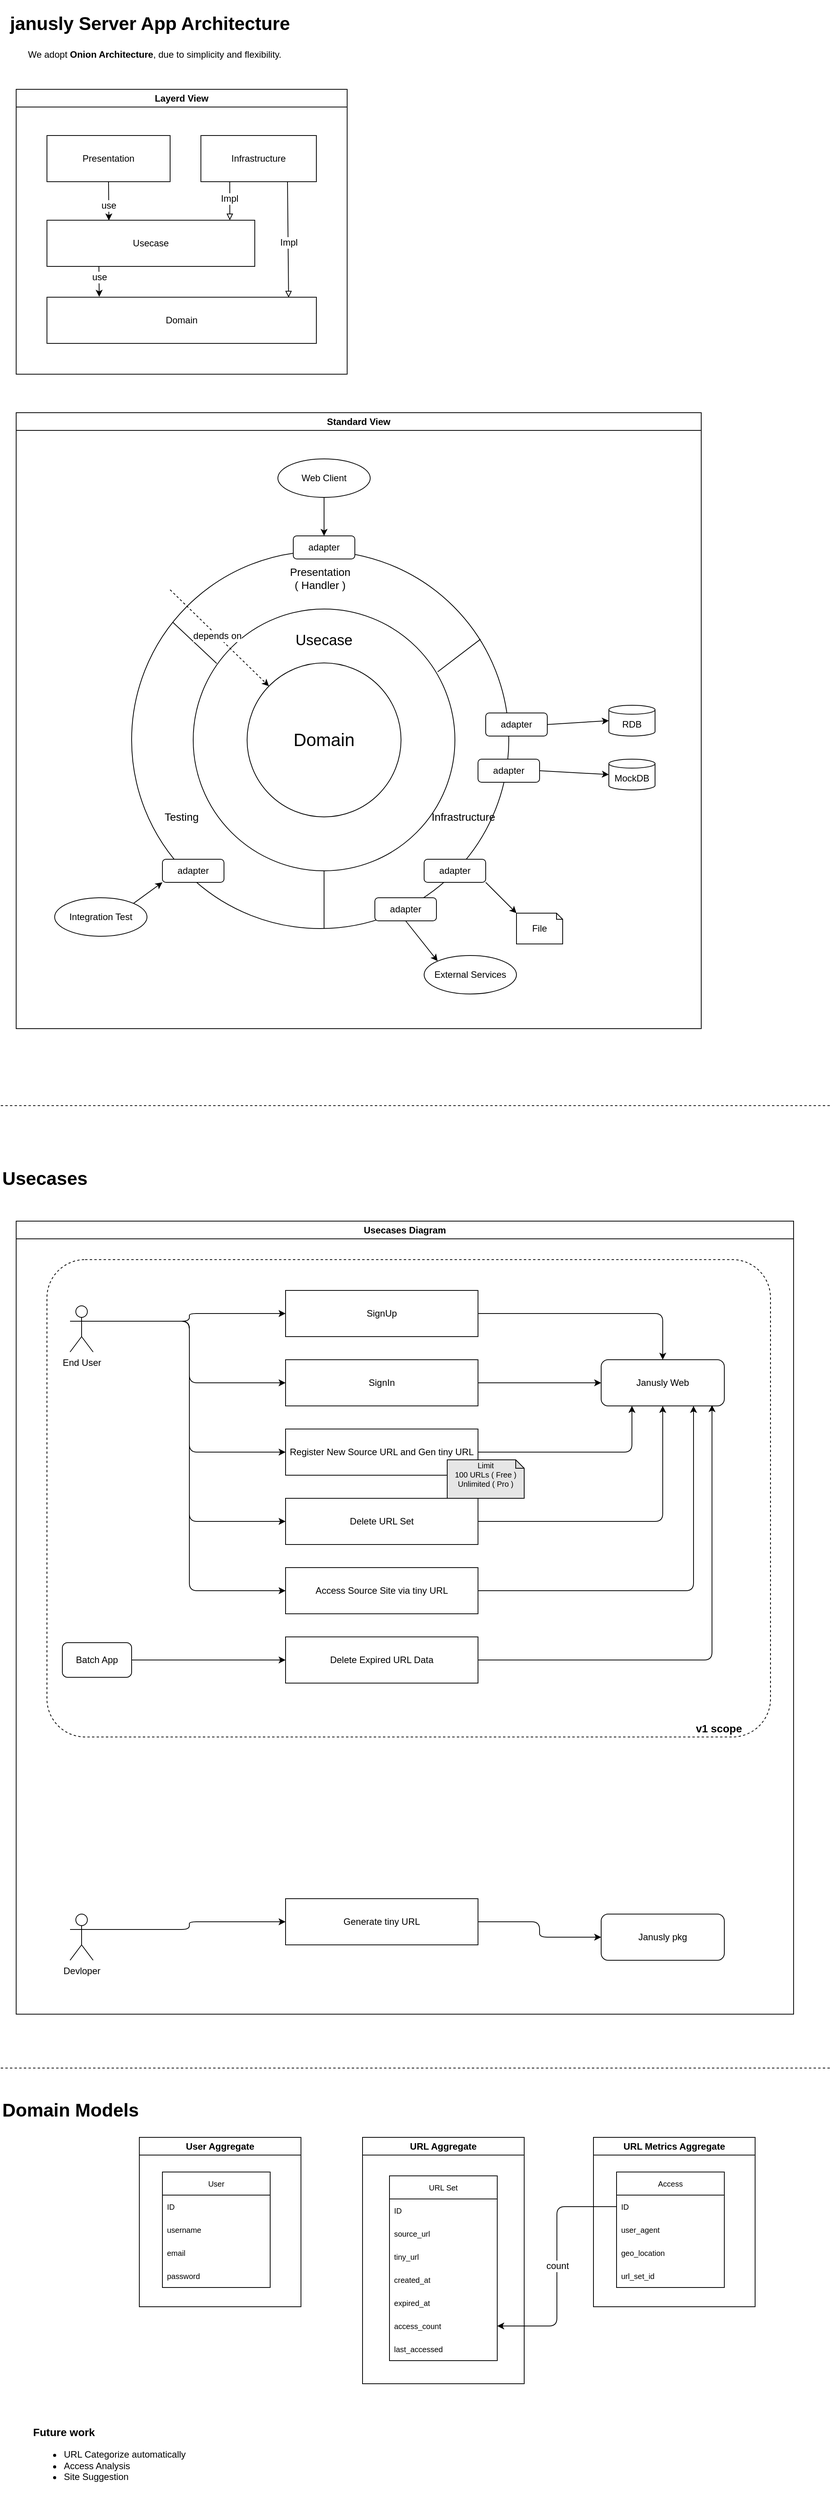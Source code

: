 <mxfile>
    <diagram id="Fd6LHyEM8F01VcV2Fie9" name="Page-1">
        <mxGraphModel dx="2657" dy="1158" grid="1" gridSize="10" guides="1" tooltips="1" connect="1" arrows="1" fold="1" page="1" pageScale="1" pageWidth="1100" pageHeight="850" background="#ffffff" math="0" shadow="0">
            <root>
                <mxCell id="0"/>
                <mxCell id="1" parent="0"/>
                <mxCell id="2" value="&lt;h1&gt;janusly Server App Architecture&lt;/h1&gt;" style="text;html=1;strokeColor=none;fillColor=none;align=left;verticalAlign=middle;whiteSpace=wrap;rounded=0;fontSize=12;" parent="1" vertex="1">
                    <mxGeometry x="20" y="20" width="400" height="30" as="geometry"/>
                </mxCell>
                <mxCell id="16" value="We adopt &lt;b&gt;Onion Architecture&lt;/b&gt;, due to simplicity and flexibility." style="text;html=1;strokeColor=none;fillColor=none;align=center;verticalAlign=middle;whiteSpace=wrap;rounded=0;fontSize=12;" parent="1" vertex="1">
                    <mxGeometry x="30" y="60" width="360" height="30" as="geometry"/>
                </mxCell>
                <mxCell id="18" value="Layerd View" style="swimlane;whiteSpace=wrap;html=1;fontSize=12;" parent="1" vertex="1">
                    <mxGeometry x="30" y="120" width="430" height="370" as="geometry"/>
                </mxCell>
                <mxCell id="3" value="Presentation" style="rounded=0;whiteSpace=wrap;html=1;fontSize=12;" parent="18" vertex="1">
                    <mxGeometry x="40" y="60" width="160" height="60" as="geometry"/>
                </mxCell>
                <mxCell id="4" value="Usecase" style="rounded=0;whiteSpace=wrap;html=1;fontSize=12;" parent="18" vertex="1">
                    <mxGeometry x="40" y="170" width="270" height="60" as="geometry"/>
                </mxCell>
                <mxCell id="7" style="edgeStyle=none;html=1;exitX=0.5;exitY=1;exitDx=0;exitDy=0;entryX=0.298;entryY=0.006;entryDx=0;entryDy=0;entryPerimeter=0;fontSize=12;" parent="18" source="3" target="4" edge="1">
                    <mxGeometry relative="1" as="geometry"/>
                </mxCell>
                <mxCell id="10" value="use" style="edgeLabel;html=1;align=center;verticalAlign=middle;resizable=0;points=[];fontSize=12;" parent="7" vertex="1" connectable="0">
                    <mxGeometry x="-0.373" y="-2" relative="1" as="geometry">
                        <mxPoint x="2" y="15" as="offset"/>
                    </mxGeometry>
                </mxCell>
                <mxCell id="5" value="Domain" style="rounded=0;whiteSpace=wrap;html=1;fontSize=12;" parent="18" vertex="1">
                    <mxGeometry x="40" y="270" width="350" height="60" as="geometry"/>
                </mxCell>
                <mxCell id="9" style="edgeStyle=none;html=1;exitX=0.25;exitY=1;exitDx=0;exitDy=0;entryX=0.194;entryY=-0.009;entryDx=0;entryDy=0;entryPerimeter=0;fontSize=12;" parent="18" source="4" target="5" edge="1">
                    <mxGeometry relative="1" as="geometry"/>
                </mxCell>
                <mxCell id="11" value="use" style="edgeLabel;html=1;align=center;verticalAlign=middle;resizable=0;points=[];fontSize=12;" parent="9" vertex="1" connectable="0">
                    <mxGeometry x="-0.29" relative="1" as="geometry">
                        <mxPoint as="offset"/>
                    </mxGeometry>
                </mxCell>
                <mxCell id="12" style="edgeStyle=none;html=1;exitX=0.25;exitY=1;exitDx=0;exitDy=0;entryX=0.88;entryY=0;entryDx=0;entryDy=0;entryPerimeter=0;fontSize=12;endArrow=block;endFill=0;" parent="18" source="6" target="4" edge="1">
                    <mxGeometry relative="1" as="geometry"/>
                </mxCell>
                <mxCell id="14" value="Impl" style="edgeLabel;html=1;align=center;verticalAlign=middle;resizable=0;points=[];fontSize=12;" parent="12" vertex="1" connectable="0">
                    <mxGeometry x="-0.113" y="-1" relative="1" as="geometry">
                        <mxPoint as="offset"/>
                    </mxGeometry>
                </mxCell>
                <mxCell id="13" style="edgeStyle=none;html=1;exitX=0.75;exitY=1;exitDx=0;exitDy=0;entryX=0.897;entryY=0.006;entryDx=0;entryDy=0;entryPerimeter=0;fontSize=12;endArrow=block;endFill=0;" parent="18" source="6" target="5" edge="1">
                    <mxGeometry relative="1" as="geometry"/>
                </mxCell>
                <mxCell id="15" value="Impl" style="edgeLabel;html=1;align=center;verticalAlign=middle;resizable=0;points=[];fontSize=12;" parent="13" vertex="1" connectable="0">
                    <mxGeometry x="0.045" relative="1" as="geometry">
                        <mxPoint as="offset"/>
                    </mxGeometry>
                </mxCell>
                <mxCell id="6" value="Infrastructure" style="rounded=0;whiteSpace=wrap;html=1;fontSize=12;" parent="18" vertex="1">
                    <mxGeometry x="240" y="60" width="150" height="60" as="geometry"/>
                </mxCell>
                <mxCell id="33" value="Standard View" style="swimlane;whiteSpace=wrap;html=1;fontSize=12;" parent="1" vertex="1">
                    <mxGeometry x="30" y="540" width="890" height="800" as="geometry"/>
                </mxCell>
                <mxCell id="46" value="" style="ellipse;whiteSpace=wrap;html=1;aspect=fixed;fontSize=12;verticalAlign=top;" parent="33" vertex="1">
                    <mxGeometry x="150" y="180" width="490" height="490" as="geometry"/>
                </mxCell>
                <mxCell id="48" value="&lt;br style=&quot;font-size: 19px;&quot;&gt;Usecase" style="ellipse;whiteSpace=wrap;html=1;aspect=fixed;fontSize=19;verticalAlign=top;" parent="33" vertex="1">
                    <mxGeometry x="230" y="255" width="340" height="340" as="geometry"/>
                </mxCell>
                <mxCell id="49" value="Domain" style="ellipse;whiteSpace=wrap;html=1;aspect=fixed;fontSize=23;" parent="33" vertex="1">
                    <mxGeometry x="300" y="325" width="200" height="200" as="geometry"/>
                </mxCell>
                <mxCell id="50" value="Presentation &lt;br style=&quot;font-size: 14px;&quot;&gt;( Handler )" style="text;html=1;strokeColor=none;fillColor=none;align=center;verticalAlign=middle;whiteSpace=wrap;rounded=0;fontSize=14;" parent="33" vertex="1">
                    <mxGeometry x="345" y="200" width="100" height="30" as="geometry"/>
                </mxCell>
                <mxCell id="51" value="Testing" style="text;html=1;strokeColor=none;fillColor=none;align=center;verticalAlign=middle;whiteSpace=wrap;rounded=0;fontSize=14;" parent="33" vertex="1">
                    <mxGeometry x="180" y="510" width="70" height="30" as="geometry"/>
                </mxCell>
                <mxCell id="52" value="Infrastructure" style="text;html=1;strokeColor=none;fillColor=none;align=center;verticalAlign=middle;whiteSpace=wrap;rounded=0;fontSize=14;" parent="33" vertex="1">
                    <mxGeometry x="546" y="510" width="70" height="30" as="geometry"/>
                </mxCell>
                <mxCell id="53" value="" style="endArrow=none;html=1;fontSize=12;entryX=0.5;entryY=1;entryDx=0;entryDy=0;" parent="33" target="48" edge="1">
                    <mxGeometry width="50" height="50" relative="1" as="geometry">
                        <mxPoint x="400" y="670" as="sourcePoint"/>
                        <mxPoint x="300" y="710" as="targetPoint"/>
                    </mxGeometry>
                </mxCell>
                <mxCell id="55" value="" style="endArrow=none;html=1;fontSize=12;exitX=0.934;exitY=0.24;exitDx=0;exitDy=0;entryX=0.925;entryY=0.233;entryDx=0;entryDy=0;exitPerimeter=0;entryPerimeter=0;" parent="33" source="48" target="46" edge="1">
                    <mxGeometry width="50" height="50" relative="1" as="geometry">
                        <mxPoint x="650" y="290.0" as="sourcePoint"/>
                        <mxPoint x="700" y="240" as="targetPoint"/>
                    </mxGeometry>
                </mxCell>
                <mxCell id="54" value="" style="endArrow=none;html=1;fontSize=12;exitX=0.09;exitY=0.208;exitDx=0;exitDy=0;entryX=0.109;entryY=0.188;entryDx=0;entryDy=0;exitPerimeter=0;entryPerimeter=0;" parent="33" source="48" target="46" edge="1">
                    <mxGeometry width="50" height="50" relative="1" as="geometry">
                        <mxPoint x="50" y="350.0" as="sourcePoint"/>
                        <mxPoint x="100" y="300" as="targetPoint"/>
                    </mxGeometry>
                </mxCell>
                <mxCell id="56" value="" style="endArrow=classic;html=1;fontSize=12;dashed=1;" parent="33" target="49" edge="1">
                    <mxGeometry width="50" height="50" relative="1" as="geometry">
                        <mxPoint x="200" y="230" as="sourcePoint"/>
                        <mxPoint x="270" y="160" as="targetPoint"/>
                    </mxGeometry>
                </mxCell>
                <mxCell id="57" value="depends on" style="edgeLabel;html=1;align=center;verticalAlign=middle;resizable=0;points=[];fontSize=12;" parent="56" vertex="1" connectable="0">
                    <mxGeometry x="0.493" y="1" relative="1" as="geometry">
                        <mxPoint x="-36" y="-33" as="offset"/>
                    </mxGeometry>
                </mxCell>
                <mxCell id="61" style="edgeStyle=none;html=1;exitX=1;exitY=0;exitDx=0;exitDy=0;entryX=0;entryY=1;entryDx=0;entryDy=0;fontSize=14;endArrow=classic;endFill=1;" parent="33" source="58" target="59" edge="1">
                    <mxGeometry relative="1" as="geometry"/>
                </mxCell>
                <mxCell id="58" value="Integration Test" style="ellipse;whiteSpace=wrap;html=1;fontSize=12;" parent="33" vertex="1">
                    <mxGeometry x="50" y="630" width="120" height="50" as="geometry"/>
                </mxCell>
                <mxCell id="59" value="adapter" style="rounded=1;whiteSpace=wrap;html=1;fontSize=12;" parent="33" vertex="1">
                    <mxGeometry x="190" y="580" width="80" height="30" as="geometry"/>
                </mxCell>
                <mxCell id="62" value="RDB" style="shape=cylinder3;whiteSpace=wrap;html=1;boundedLbl=1;backgroundOutline=1;size=5.818;fontSize=12;" parent="33" vertex="1">
                    <mxGeometry x="770" y="380" width="60" height="40" as="geometry"/>
                </mxCell>
                <mxCell id="63" value="MockDB" style="shape=cylinder3;whiteSpace=wrap;html=1;boundedLbl=1;backgroundOutline=1;size=5.818;fontSize=12;" parent="33" vertex="1">
                    <mxGeometry x="770" y="450" width="60" height="40" as="geometry"/>
                </mxCell>
                <mxCell id="64" value="File" style="shape=note;whiteSpace=wrap;html=1;backgroundOutline=1;darkOpacity=0.05;fontSize=12;size=8;" parent="33" vertex="1">
                    <mxGeometry x="650" y="650" width="60" height="40" as="geometry"/>
                </mxCell>
                <mxCell id="65" value="External Services" style="ellipse;whiteSpace=wrap;html=1;fontSize=12;" parent="33" vertex="1">
                    <mxGeometry x="530" y="705" width="120" height="50" as="geometry"/>
                </mxCell>
                <mxCell id="73" style="edgeStyle=none;html=1;exitX=0.5;exitY=1;exitDx=0;exitDy=0;entryX=0;entryY=0;entryDx=0;entryDy=0;fontSize=12;endArrow=classic;endFill=1;" parent="33" source="66" target="65" edge="1">
                    <mxGeometry relative="1" as="geometry"/>
                </mxCell>
                <mxCell id="66" value="adapter" style="rounded=1;whiteSpace=wrap;html=1;fontSize=12;" parent="33" vertex="1">
                    <mxGeometry x="466" y="630" width="80" height="30" as="geometry"/>
                </mxCell>
                <mxCell id="72" style="edgeStyle=none;html=1;exitX=1;exitY=1;exitDx=0;exitDy=0;entryX=0;entryY=0;entryDx=0;entryDy=0;entryPerimeter=0;fontSize=12;endArrow=classic;endFill=1;" parent="33" source="67" target="64" edge="1">
                    <mxGeometry relative="1" as="geometry"/>
                </mxCell>
                <mxCell id="67" value="adapter" style="rounded=1;whiteSpace=wrap;html=1;fontSize=12;" parent="33" vertex="1">
                    <mxGeometry x="530" y="580" width="80" height="30" as="geometry"/>
                </mxCell>
                <mxCell id="71" style="edgeStyle=none;html=1;exitX=1;exitY=0.5;exitDx=0;exitDy=0;entryX=0;entryY=0.5;entryDx=0;entryDy=0;entryPerimeter=0;fontSize=12;endArrow=classic;endFill=1;" parent="33" source="68" target="63" edge="1">
                    <mxGeometry relative="1" as="geometry"/>
                </mxCell>
                <mxCell id="68" value="adapter" style="rounded=1;whiteSpace=wrap;html=1;fontSize=12;" parent="33" vertex="1">
                    <mxGeometry x="600" y="450" width="80" height="30" as="geometry"/>
                </mxCell>
                <mxCell id="70" style="edgeStyle=none;html=1;exitX=1;exitY=0.5;exitDx=0;exitDy=0;entryX=0;entryY=0.5;entryDx=0;entryDy=0;entryPerimeter=0;fontSize=12;endArrow=classic;endFill=1;" parent="33" source="69" target="62" edge="1">
                    <mxGeometry relative="1" as="geometry"/>
                </mxCell>
                <mxCell id="69" value="adapter" style="rounded=1;whiteSpace=wrap;html=1;fontSize=12;" parent="33" vertex="1">
                    <mxGeometry x="610" y="390" width="80" height="30" as="geometry"/>
                </mxCell>
                <mxCell id="81" style="edgeStyle=none;html=1;exitX=0.5;exitY=1;exitDx=0;exitDy=0;entryX=0.5;entryY=0;entryDx=0;entryDy=0;fontSize=12;endArrow=classic;endFill=1;" parent="33" source="75" target="78" edge="1">
                    <mxGeometry relative="1" as="geometry"/>
                </mxCell>
                <mxCell id="75" value="Web Client" style="ellipse;whiteSpace=wrap;html=1;fontSize=12;" parent="33" vertex="1">
                    <mxGeometry x="340" y="60" width="120" height="50" as="geometry"/>
                </mxCell>
                <mxCell id="78" value="adapter" style="rounded=1;whiteSpace=wrap;html=1;fontSize=12;" parent="33" vertex="1">
                    <mxGeometry x="360" y="160" width="80" height="30" as="geometry"/>
                </mxCell>
                <mxCell id="83" value="&lt;h1&gt;Usecases&lt;/h1&gt;" style="text;html=1;strokeColor=none;fillColor=none;align=left;verticalAlign=middle;whiteSpace=wrap;rounded=0;fontSize=12;" parent="1" vertex="1">
                    <mxGeometry x="10" y="1520" width="400" height="30" as="geometry"/>
                </mxCell>
                <mxCell id="84" value="Usecases Diagram" style="swimlane;whiteSpace=wrap;html=1;fontSize=12;" parent="1" vertex="1">
                    <mxGeometry x="30" y="1590" width="1010" height="1030" as="geometry"/>
                </mxCell>
                <mxCell id="105" value="&lt;b&gt;&lt;font style=&quot;font-size: 14px;&quot;&gt;v1 scope&amp;nbsp; &amp;nbsp; &amp;nbsp; &amp;nbsp; &amp;nbsp;&lt;/font&gt;&lt;/b&gt;" style="rounded=1;whiteSpace=wrap;html=1;arcSize=8;fillColor=none;dashed=1;align=right;verticalAlign=bottom;" vertex="1" parent="84">
                    <mxGeometry x="40" y="50" width="940" height="620" as="geometry"/>
                </mxCell>
                <mxCell id="92" style="edgeStyle=orthogonalEdgeStyle;html=1;exitX=1;exitY=0.333;exitDx=0;exitDy=0;exitPerimeter=0;entryX=0;entryY=0.5;entryDx=0;entryDy=0;" edge="1" parent="84" source="85" target="88">
                    <mxGeometry relative="1" as="geometry"/>
                </mxCell>
                <mxCell id="93" style="edgeStyle=orthogonalEdgeStyle;html=1;exitX=1;exitY=0.333;exitDx=0;exitDy=0;exitPerimeter=0;entryX=0;entryY=0.5;entryDx=0;entryDy=0;" edge="1" parent="84" source="85" target="89">
                    <mxGeometry relative="1" as="geometry"/>
                </mxCell>
                <mxCell id="94" style="edgeStyle=orthogonalEdgeStyle;html=1;exitX=1;exitY=0.333;exitDx=0;exitDy=0;exitPerimeter=0;entryX=0;entryY=0.5;entryDx=0;entryDy=0;" edge="1" parent="84" source="85" target="90">
                    <mxGeometry relative="1" as="geometry"/>
                </mxCell>
                <mxCell id="95" style="edgeStyle=orthogonalEdgeStyle;html=1;exitX=1;exitY=0.333;exitDx=0;exitDy=0;exitPerimeter=0;entryX=0;entryY=0.5;entryDx=0;entryDy=0;" edge="1" parent="84" source="85" target="91">
                    <mxGeometry relative="1" as="geometry"/>
                </mxCell>
                <mxCell id="115" style="edgeStyle=orthogonalEdgeStyle;html=1;exitX=1;exitY=0.333;exitDx=0;exitDy=0;exitPerimeter=0;entryX=0;entryY=0.5;entryDx=0;entryDy=0;fontSize=10;" edge="1" parent="84" source="85" target="114">
                    <mxGeometry relative="1" as="geometry"/>
                </mxCell>
                <mxCell id="85" value="End User" style="shape=umlActor;verticalLabelPosition=bottom;verticalAlign=top;html=1;outlineConnect=0;fontSize=12;" parent="84" vertex="1">
                    <mxGeometry x="70" y="110" width="30" height="60" as="geometry"/>
                </mxCell>
                <mxCell id="103" style="edgeStyle=orthogonalEdgeStyle;html=1;exitX=1;exitY=0.333;exitDx=0;exitDy=0;exitPerimeter=0;entryX=0;entryY=0.5;entryDx=0;entryDy=0;" edge="1" parent="84" source="87" target="102">
                    <mxGeometry relative="1" as="geometry"/>
                </mxCell>
                <mxCell id="87" value="Devloper" style="shape=umlActor;verticalLabelPosition=bottom;verticalAlign=top;html=1;outlineConnect=0;fontSize=12;" parent="84" vertex="1">
                    <mxGeometry x="70" y="900" width="30" height="60" as="geometry"/>
                </mxCell>
                <mxCell id="97" style="edgeStyle=orthogonalEdgeStyle;html=1;exitX=1;exitY=0.5;exitDx=0;exitDy=0;" edge="1" parent="84" source="88" target="96">
                    <mxGeometry relative="1" as="geometry"/>
                </mxCell>
                <mxCell id="88" value="SignUp" style="rounded=0;whiteSpace=wrap;html=1;fontSize=12;" parent="84" vertex="1">
                    <mxGeometry x="350" y="90" width="250" height="60" as="geometry"/>
                </mxCell>
                <mxCell id="98" style="edgeStyle=orthogonalEdgeStyle;html=1;exitX=1;exitY=0.5;exitDx=0;exitDy=0;entryX=0;entryY=0.5;entryDx=0;entryDy=0;" edge="1" parent="84" source="89" target="96">
                    <mxGeometry relative="1" as="geometry"/>
                </mxCell>
                <mxCell id="89" value="SignIn" style="rounded=0;whiteSpace=wrap;html=1;fontSize=12;" vertex="1" parent="84">
                    <mxGeometry x="350" y="180" width="250" height="60" as="geometry"/>
                </mxCell>
                <mxCell id="99" style="edgeStyle=orthogonalEdgeStyle;html=1;exitX=1;exitY=0.5;exitDx=0;exitDy=0;entryX=0.25;entryY=1;entryDx=0;entryDy=0;" edge="1" parent="84" source="90" target="96">
                    <mxGeometry relative="1" as="geometry"/>
                </mxCell>
                <mxCell id="90" value="Register New Source URL and Gen tiny URL" style="rounded=0;whiteSpace=wrap;html=1;fontSize=12;" vertex="1" parent="84">
                    <mxGeometry x="350" y="270" width="250" height="60" as="geometry"/>
                </mxCell>
                <mxCell id="100" style="edgeStyle=orthogonalEdgeStyle;html=1;exitX=1;exitY=0.5;exitDx=0;exitDy=0;entryX=0.5;entryY=1;entryDx=0;entryDy=0;" edge="1" parent="84" source="91" target="96">
                    <mxGeometry relative="1" as="geometry"/>
                </mxCell>
                <mxCell id="91" value="Delete URL Set" style="rounded=0;whiteSpace=wrap;html=1;fontSize=12;" vertex="1" parent="84">
                    <mxGeometry x="350" y="360" width="250" height="60" as="geometry"/>
                </mxCell>
                <mxCell id="96" value="Janusly Web" style="rounded=1;whiteSpace=wrap;html=1;" vertex="1" parent="84">
                    <mxGeometry x="760" y="180" width="160" height="60" as="geometry"/>
                </mxCell>
                <mxCell id="101" value="Janusly pkg" style="rounded=1;whiteSpace=wrap;html=1;" vertex="1" parent="84">
                    <mxGeometry x="760" y="900" width="160" height="60" as="geometry"/>
                </mxCell>
                <mxCell id="104" style="edgeStyle=orthogonalEdgeStyle;html=1;exitX=1;exitY=0.5;exitDx=0;exitDy=0;entryX=0;entryY=0.5;entryDx=0;entryDy=0;" edge="1" parent="84" source="102" target="101">
                    <mxGeometry relative="1" as="geometry"/>
                </mxCell>
                <mxCell id="102" value="Generate tiny URL" style="rounded=0;whiteSpace=wrap;html=1;fontSize=12;" vertex="1" parent="84">
                    <mxGeometry x="350" y="880" width="250" height="60" as="geometry"/>
                </mxCell>
                <mxCell id="106" value="&lt;font style=&quot;font-size: 10px;&quot;&gt;Limit&lt;br style=&quot;font-size: 10px;&quot;&gt;100 URLs ( Free )&lt;br style=&quot;font-size: 10px;&quot;&gt;Unlimited ( Pro )&lt;br style=&quot;font-size: 10px;&quot;&gt;&lt;br style=&quot;font-size: 10px;&quot;&gt;&lt;/font&gt;" style="shape=note;whiteSpace=wrap;html=1;backgroundOutline=1;darkOpacity=0.05;fontSize=10;fillColor=#E6E6E6;size=11;" vertex="1" parent="84">
                    <mxGeometry x="560" y="310" width="100" height="50" as="geometry"/>
                </mxCell>
                <mxCell id="116" style="edgeStyle=orthogonalEdgeStyle;html=1;exitX=1;exitY=0.5;exitDx=0;exitDy=0;entryX=0.75;entryY=1;entryDx=0;entryDy=0;fontSize=10;" edge="1" parent="84" source="114" target="96">
                    <mxGeometry relative="1" as="geometry"/>
                </mxCell>
                <mxCell id="114" value="Access Source Site via tiny URL" style="rounded=0;whiteSpace=wrap;html=1;fontSize=12;" vertex="1" parent="84">
                    <mxGeometry x="350" y="450" width="250" height="60" as="geometry"/>
                </mxCell>
                <mxCell id="120" style="edgeStyle=orthogonalEdgeStyle;html=1;exitX=1;exitY=0.5;exitDx=0;exitDy=0;entryX=0.9;entryY=0.983;entryDx=0;entryDy=0;entryPerimeter=0;fontSize=12;" edge="1" parent="84" source="117" target="96">
                    <mxGeometry relative="1" as="geometry"/>
                </mxCell>
                <mxCell id="117" value="Delete Expired URL Data" style="rounded=0;whiteSpace=wrap;html=1;fontSize=12;" vertex="1" parent="84">
                    <mxGeometry x="350" y="540" width="250" height="60" as="geometry"/>
                </mxCell>
                <mxCell id="119" style="edgeStyle=orthogonalEdgeStyle;html=1;exitX=1;exitY=0.5;exitDx=0;exitDy=0;entryX=0;entryY=0.5;entryDx=0;entryDy=0;fontSize=12;" edge="1" parent="84" source="118" target="117">
                    <mxGeometry relative="1" as="geometry"/>
                </mxCell>
                <mxCell id="118" value="Batch App" style="rounded=1;whiteSpace=wrap;html=1;fontSize=12;fillColor=#FFFFFF;" vertex="1" parent="84">
                    <mxGeometry x="60" y="547.5" width="90" height="45" as="geometry"/>
                </mxCell>
                <mxCell id="107" value="&lt;h1&gt;Domain Models&lt;/h1&gt;" style="text;html=1;strokeColor=none;fillColor=none;align=left;verticalAlign=middle;whiteSpace=wrap;rounded=0;fontSize=12;" vertex="1" parent="1">
                    <mxGeometry x="10" y="2730" width="400" height="30" as="geometry"/>
                </mxCell>
                <mxCell id="108" value="" style="endArrow=none;dashed=1;html=1;fontSize=10;" edge="1" parent="1">
                    <mxGeometry width="50" height="50" relative="1" as="geometry">
                        <mxPoint x="10" y="2690" as="sourcePoint"/>
                        <mxPoint x="1090" y="2690" as="targetPoint"/>
                    </mxGeometry>
                </mxCell>
                <mxCell id="109" value="" style="endArrow=none;dashed=1;html=1;fontSize=10;" edge="1" parent="1">
                    <mxGeometry width="50" height="50" relative="1" as="geometry">
                        <mxPoint x="10" y="1440" as="sourcePoint"/>
                        <mxPoint x="1090" y="1440" as="targetPoint"/>
                    </mxGeometry>
                </mxCell>
                <mxCell id="131" value="User Aggregate" style="swimlane;whiteSpace=wrap;html=1;fontSize=12;fillColor=#FFFFFF;" vertex="1" parent="1">
                    <mxGeometry x="190" y="2780" width="210" height="220" as="geometry"/>
                </mxCell>
                <mxCell id="110" value="User" style="swimlane;fontStyle=0;childLayout=stackLayout;horizontal=1;startSize=30;horizontalStack=0;resizeParent=1;resizeParentMax=0;resizeLast=0;collapsible=1;marginBottom=0;whiteSpace=wrap;html=1;fontSize=10;fillColor=#FFFFFF;" vertex="1" parent="131">
                    <mxGeometry x="30" y="45" width="140" height="150" as="geometry"/>
                </mxCell>
                <mxCell id="111" value="ID" style="text;strokeColor=none;fillColor=none;align=left;verticalAlign=middle;spacingLeft=4;spacingRight=4;overflow=hidden;points=[[0,0.5],[1,0.5]];portConstraint=eastwest;rotatable=0;whiteSpace=wrap;html=1;fontSize=10;" vertex="1" parent="110">
                    <mxGeometry y="30" width="140" height="30" as="geometry"/>
                </mxCell>
                <mxCell id="112" value="username" style="text;strokeColor=none;fillColor=none;align=left;verticalAlign=middle;spacingLeft=4;spacingRight=4;overflow=hidden;points=[[0,0.5],[1,0.5]];portConstraint=eastwest;rotatable=0;whiteSpace=wrap;html=1;fontSize=10;" vertex="1" parent="110">
                    <mxGeometry y="60" width="140" height="30" as="geometry"/>
                </mxCell>
                <mxCell id="113" value="email" style="text;strokeColor=none;fillColor=none;align=left;verticalAlign=middle;spacingLeft=4;spacingRight=4;overflow=hidden;points=[[0,0.5],[1,0.5]];portConstraint=eastwest;rotatable=0;whiteSpace=wrap;html=1;fontSize=10;" vertex="1" parent="110">
                    <mxGeometry y="90" width="140" height="30" as="geometry"/>
                </mxCell>
                <mxCell id="121" value="password" style="text;strokeColor=none;fillColor=none;align=left;verticalAlign=middle;spacingLeft=4;spacingRight=4;overflow=hidden;points=[[0,0.5],[1,0.5]];portConstraint=eastwest;rotatable=0;whiteSpace=wrap;html=1;fontSize=10;" vertex="1" parent="110">
                    <mxGeometry y="120" width="140" height="30" as="geometry"/>
                </mxCell>
                <mxCell id="132" value="URL Aggregate" style="swimlane;whiteSpace=wrap;html=1;fontSize=12;fillColor=#FFFFFF;" vertex="1" parent="1">
                    <mxGeometry x="480" y="2780" width="210" height="320" as="geometry"/>
                </mxCell>
                <mxCell id="122" value="URL Set" style="swimlane;fontStyle=0;childLayout=stackLayout;horizontal=1;startSize=30;horizontalStack=0;resizeParent=1;resizeParentMax=0;resizeLast=0;collapsible=1;marginBottom=0;whiteSpace=wrap;html=1;fontSize=10;fillColor=#FFFFFF;" vertex="1" parent="132">
                    <mxGeometry x="35" y="50" width="140" height="240" as="geometry"/>
                </mxCell>
                <mxCell id="123" value="ID" style="text;strokeColor=none;fillColor=none;align=left;verticalAlign=middle;spacingLeft=4;spacingRight=4;overflow=hidden;points=[[0,0.5],[1,0.5]];portConstraint=eastwest;rotatable=0;whiteSpace=wrap;html=1;fontSize=10;" vertex="1" parent="122">
                    <mxGeometry y="30" width="140" height="30" as="geometry"/>
                </mxCell>
                <mxCell id="124" value="source_url" style="text;strokeColor=none;fillColor=none;align=left;verticalAlign=middle;spacingLeft=4;spacingRight=4;overflow=hidden;points=[[0,0.5],[1,0.5]];portConstraint=eastwest;rotatable=0;whiteSpace=wrap;html=1;fontSize=10;" vertex="1" parent="122">
                    <mxGeometry y="60" width="140" height="30" as="geometry"/>
                </mxCell>
                <mxCell id="125" value="tiny_url" style="text;strokeColor=none;fillColor=none;align=left;verticalAlign=middle;spacingLeft=4;spacingRight=4;overflow=hidden;points=[[0,0.5],[1,0.5]];portConstraint=eastwest;rotatable=0;whiteSpace=wrap;html=1;fontSize=10;" vertex="1" parent="122">
                    <mxGeometry y="90" width="140" height="30" as="geometry"/>
                </mxCell>
                <mxCell id="138" value="created_at" style="text;strokeColor=none;fillColor=none;align=left;verticalAlign=middle;spacingLeft=4;spacingRight=4;overflow=hidden;points=[[0,0.5],[1,0.5]];portConstraint=eastwest;rotatable=0;whiteSpace=wrap;html=1;fontSize=10;" vertex="1" parent="122">
                    <mxGeometry y="120" width="140" height="30" as="geometry"/>
                </mxCell>
                <mxCell id="139" value="expired_at" style="text;strokeColor=none;fillColor=none;align=left;verticalAlign=middle;spacingLeft=4;spacingRight=4;overflow=hidden;points=[[0,0.5],[1,0.5]];portConstraint=eastwest;rotatable=0;whiteSpace=wrap;html=1;fontSize=10;" vertex="1" parent="122">
                    <mxGeometry y="150" width="140" height="30" as="geometry"/>
                </mxCell>
                <mxCell id="140" value="access_count" style="text;strokeColor=none;fillColor=none;align=left;verticalAlign=middle;spacingLeft=4;spacingRight=4;overflow=hidden;points=[[0,0.5],[1,0.5]];portConstraint=eastwest;rotatable=0;whiteSpace=wrap;html=1;fontSize=10;" vertex="1" parent="122">
                    <mxGeometry y="180" width="140" height="30" as="geometry"/>
                </mxCell>
                <mxCell id="141" value="last_accessed" style="text;strokeColor=none;fillColor=none;align=left;verticalAlign=middle;spacingLeft=4;spacingRight=4;overflow=hidden;points=[[0,0.5],[1,0.5]];portConstraint=eastwest;rotatable=0;whiteSpace=wrap;html=1;fontSize=10;" vertex="1" parent="122">
                    <mxGeometry y="210" width="140" height="30" as="geometry"/>
                </mxCell>
                <mxCell id="150" value="URL Metrics Aggregate" style="swimlane;whiteSpace=wrap;html=1;fontSize=12;fillColor=#FFFFFF;" vertex="1" parent="1">
                    <mxGeometry x="780" y="2780" width="210" height="220" as="geometry"/>
                </mxCell>
                <mxCell id="142" value="Access" style="swimlane;fontStyle=0;childLayout=stackLayout;horizontal=1;startSize=30;horizontalStack=0;resizeParent=1;resizeParentMax=0;resizeLast=0;collapsible=1;marginBottom=0;whiteSpace=wrap;html=1;fontSize=10;fillColor=#FFFFFF;" vertex="1" parent="150">
                    <mxGeometry x="30" y="45" width="140" height="150" as="geometry"/>
                </mxCell>
                <mxCell id="143" value="ID" style="text;strokeColor=none;fillColor=none;align=left;verticalAlign=middle;spacingLeft=4;spacingRight=4;overflow=hidden;points=[[0,0.5],[1,0.5]];portConstraint=eastwest;rotatable=0;whiteSpace=wrap;html=1;fontSize=10;" vertex="1" parent="142">
                    <mxGeometry y="30" width="140" height="30" as="geometry"/>
                </mxCell>
                <mxCell id="144" value="user_agent" style="text;strokeColor=none;fillColor=none;align=left;verticalAlign=middle;spacingLeft=4;spacingRight=4;overflow=hidden;points=[[0,0.5],[1,0.5]];portConstraint=eastwest;rotatable=0;whiteSpace=wrap;html=1;fontSize=10;" vertex="1" parent="142">
                    <mxGeometry y="60" width="140" height="30" as="geometry"/>
                </mxCell>
                <mxCell id="145" value="geo_location" style="text;strokeColor=none;fillColor=none;align=left;verticalAlign=middle;spacingLeft=4;spacingRight=4;overflow=hidden;points=[[0,0.5],[1,0.5]];portConstraint=eastwest;rotatable=0;whiteSpace=wrap;html=1;fontSize=10;" vertex="1" parent="142">
                    <mxGeometry y="90" width="140" height="30" as="geometry"/>
                </mxCell>
                <mxCell id="146" value="url_set_id" style="text;strokeColor=none;fillColor=none;align=left;verticalAlign=middle;spacingLeft=4;spacingRight=4;overflow=hidden;points=[[0,0.5],[1,0.5]];portConstraint=eastwest;rotatable=0;whiteSpace=wrap;html=1;fontSize=10;" vertex="1" parent="142">
                    <mxGeometry y="120" width="140" height="30" as="geometry"/>
                </mxCell>
                <mxCell id="159" value="&lt;h3&gt;Future work&lt;/h3&gt;&lt;ul&gt;&lt;li&gt;URL Categorize automatically&lt;/li&gt;&lt;li&gt;Access Analysis&lt;/li&gt;&lt;li&gt;Site Suggestion&lt;/li&gt;&lt;/ul&gt;" style="text;html=1;strokeColor=none;fillColor=none;align=left;verticalAlign=middle;whiteSpace=wrap;rounded=0;fontSize=12;" vertex="1" parent="1">
                    <mxGeometry x="50" y="3130" width="270" height="120" as="geometry"/>
                </mxCell>
                <mxCell id="160" style="edgeStyle=orthogonalEdgeStyle;html=1;exitX=0;exitY=0.5;exitDx=0;exitDy=0;entryX=1;entryY=0.5;entryDx=0;entryDy=0;fontSize=12;" edge="1" parent="1" source="143" target="140">
                    <mxGeometry relative="1" as="geometry"/>
                </mxCell>
                <mxCell id="161" value="count" style="edgeLabel;html=1;align=center;verticalAlign=middle;resizable=0;points=[];fontSize=12;" vertex="1" connectable="0" parent="160">
                    <mxGeometry x="-0.01" relative="1" as="geometry">
                        <mxPoint y="1" as="offset"/>
                    </mxGeometry>
                </mxCell>
            </root>
        </mxGraphModel>
    </diagram>
</mxfile>